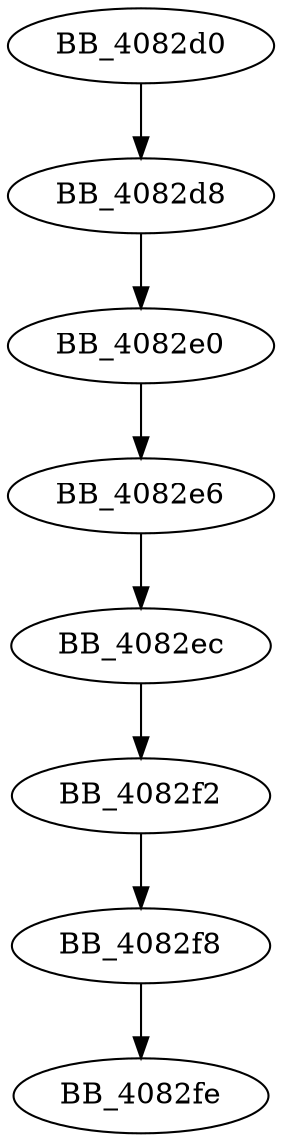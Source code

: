 DiGraph __init_pointers{
BB_4082d0->BB_4082d8
BB_4082d8->BB_4082e0
BB_4082e0->BB_4082e6
BB_4082e6->BB_4082ec
BB_4082ec->BB_4082f2
BB_4082f2->BB_4082f8
BB_4082f8->BB_4082fe
}
